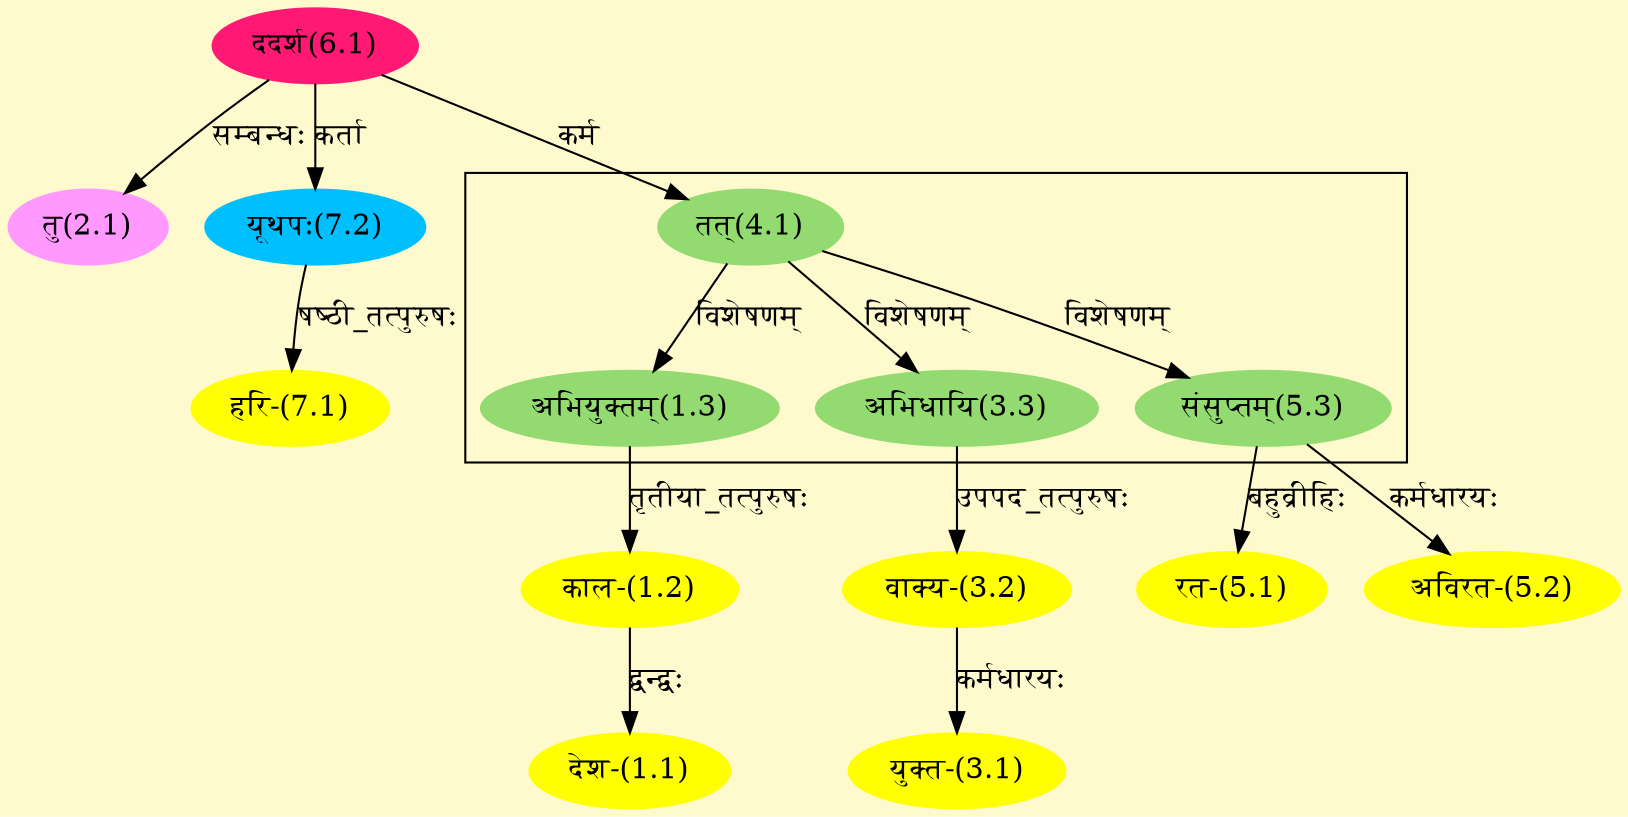 digraph G{
rankdir=BT;
 compound=true;
 bgcolor="lemonchiffon1";

subgraph cluster_1{
Node1_3 [style=filled, color="#93DB70" label = "अभियुक्तम्(1.3)"]
Node4_1 [style=filled, color="#93DB70" label = "तत्(4.1)"]
Node3_3 [style=filled, color="#93DB70" label = "अभिधायि(3.3)"]
Node5_3 [style=filled, color="#93DB70" label = "संसुप्तम्(5.3)"]

}
Node1_1 [style=filled, color="#FFFF00" label = "देश-(1.1)"]
Node1_2 [style=filled, color="#FFFF00" label = "काल-(1.2)"]
Node1_3 [style=filled, color="#93DB70" label = "अभियुक्तम्(1.3)"]
Node2_1 [style=filled, color="#FF99FF" label = "तु(2.1)"]
Node6_1 [style=filled, color="#FF1975" label = "ददर्श(6.1)"]
Node3_1 [style=filled, color="#FFFF00" label = "युक्त-(3.1)"]
Node3_2 [style=filled, color="#FFFF00" label = "वाक्य-(3.2)"]
Node3_3 [style=filled, color="#93DB70" label = "अभिधायि(3.3)"]
Node4_1 [style=filled, color="#93DB70" label = "तत्(4.1)"]
Node5_1 [style=filled, color="#FFFF00" label = "रत-(5.1)"]
Node5_3 [style=filled, color="#93DB70" label = "संसुप्तम्(5.3)"]
Node5_2 [style=filled, color="#FFFF00" label = "अविरत-(5.2)"]
Node [style=filled, color="" label = "()"]
Node7_1 [style=filled, color="#FFFF00" label = "हरि-(7.1)"]
Node7_2 [style=filled, color="#00BFFF" label = "यूथपः(7.2)"]
/* Start of Relations section */

Node1_1 -> Node1_2 [  label="द्वन्द्वः"  dir="back" ]
Node1_2 -> Node1_3 [  label="तृतीया_तत्पुरुषः"  dir="back" ]
Node1_3 -> Node4_1 [  label="विशेषणम्"  dir="back" ]
Node2_1 -> Node6_1 [  label="सम्बन्धः"  dir="back" ]
Node3_1 -> Node3_2 [  label="कर्मधारयः"  dir="back" ]
Node3_2 -> Node3_3 [  label="उपपद_तत्पुरुषः"  dir="back" ]
Node3_3 -> Node4_1 [  label="विशेषणम्"  dir="back" ]
Node4_1 -> Node6_1 [  label="कर्म"  dir="back" ]
Node5_1 -> Node5_3 [  label="बहुव्रीहिः"  dir="back" ]
Node5_2 -> Node5_3 [  label="कर्मधारयः"  dir="back" ]
Node5_3 -> Node4_1 [  label="विशेषणम्"  dir="back" ]
Node7_1 -> Node7_2 [  label="षष्ठी_तत्पुरुषः"  dir="back" ]
Node7_2 -> Node6_1 [  label="कर्ता"  dir="back" ]
}
